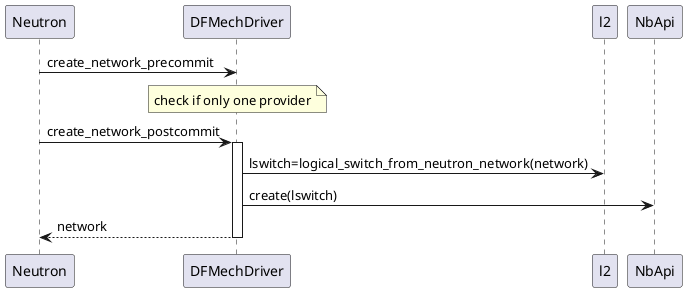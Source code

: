 @startuml create network
Neutron->DFMechDriver:create_network_precommit
note over DFMechDriver
    check if only one provider
end note
Neutron->DFMechDriver:create_network_postcommit
activate DFMechDriver
'   network = context.current
    DFMechDriver->l2:lswitch=logical_switch_from_neutron_network(network)
    DFMechDriver->NbApi:create(lswitch)
    DFMechDriver-->Neutron:network
deactivate DFMechDriver
@enduml